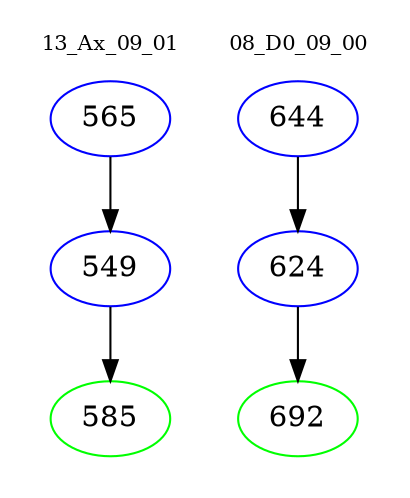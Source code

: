 digraph{
subgraph cluster_0 {
color = white
label = "13_Ax_09_01";
fontsize=10;
T0_565 [label="565", color="blue"]
T0_565 -> T0_549 [color="black"]
T0_549 [label="549", color="blue"]
T0_549 -> T0_585 [color="black"]
T0_585 [label="585", color="green"]
}
subgraph cluster_1 {
color = white
label = "08_D0_09_00";
fontsize=10;
T1_644 [label="644", color="blue"]
T1_644 -> T1_624 [color="black"]
T1_624 [label="624", color="blue"]
T1_624 -> T1_692 [color="black"]
T1_692 [label="692", color="green"]
}
}
